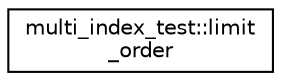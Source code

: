 digraph "Graphical Class Hierarchy"
{
  edge [fontname="Helvetica",fontsize="10",labelfontname="Helvetica",labelfontsize="10"];
  node [fontname="Helvetica",fontsize="10",shape=record];
  rankdir="LR";
  Node0 [label="multi_index_test::limit\l_order",height=0.2,width=0.4,color="black", fillcolor="white", style="filled",URL="$structmulti__index__test_1_1limit__order.html"];
}
